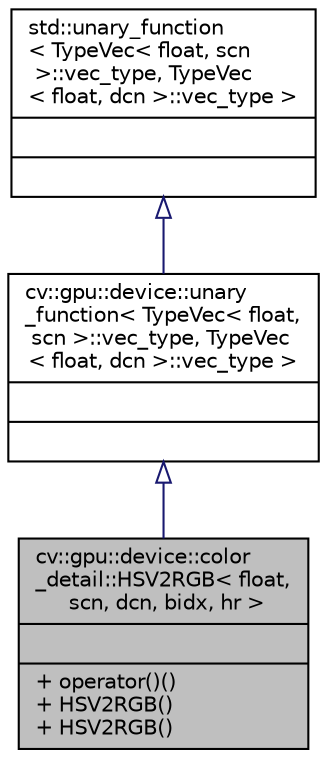 digraph "cv::gpu::device::color_detail::HSV2RGB&lt; float, scn, dcn, bidx, hr &gt;"
{
 // LATEX_PDF_SIZE
  edge [fontname="Helvetica",fontsize="10",labelfontname="Helvetica",labelfontsize="10"];
  node [fontname="Helvetica",fontsize="10",shape=record];
  Node1 [label="{cv::gpu::device::color\l_detail::HSV2RGB\< float,\l scn, dcn, bidx, hr \>\n||+ operator()()\l+ HSV2RGB()\l+ HSV2RGB()\l}",height=0.2,width=0.4,color="black", fillcolor="grey75", style="filled", fontcolor="black",tooltip=" "];
  Node2 -> Node1 [dir="back",color="midnightblue",fontsize="10",style="solid",arrowtail="onormal",fontname="Helvetica"];
  Node2 [label="{cv::gpu::device::unary\l_function\< TypeVec\< float,\l scn \>::vec_type, TypeVec\l\< float, dcn \>::vec_type \>\n||}",height=0.2,width=0.4,color="black", fillcolor="white", style="filled",URL="$structcv_1_1gpu_1_1device_1_1unary__function.html",tooltip=" "];
  Node3 -> Node2 [dir="back",color="midnightblue",fontsize="10",style="solid",arrowtail="onormal",fontname="Helvetica"];
  Node3 [label="{std::unary_function\l\< TypeVec\< float, scn\l \>::vec_type, TypeVec\l\< float, dcn \>::vec_type \>\n||}",height=0.2,width=0.4,color="black", fillcolor="white", style="filled",tooltip=" "];
}

